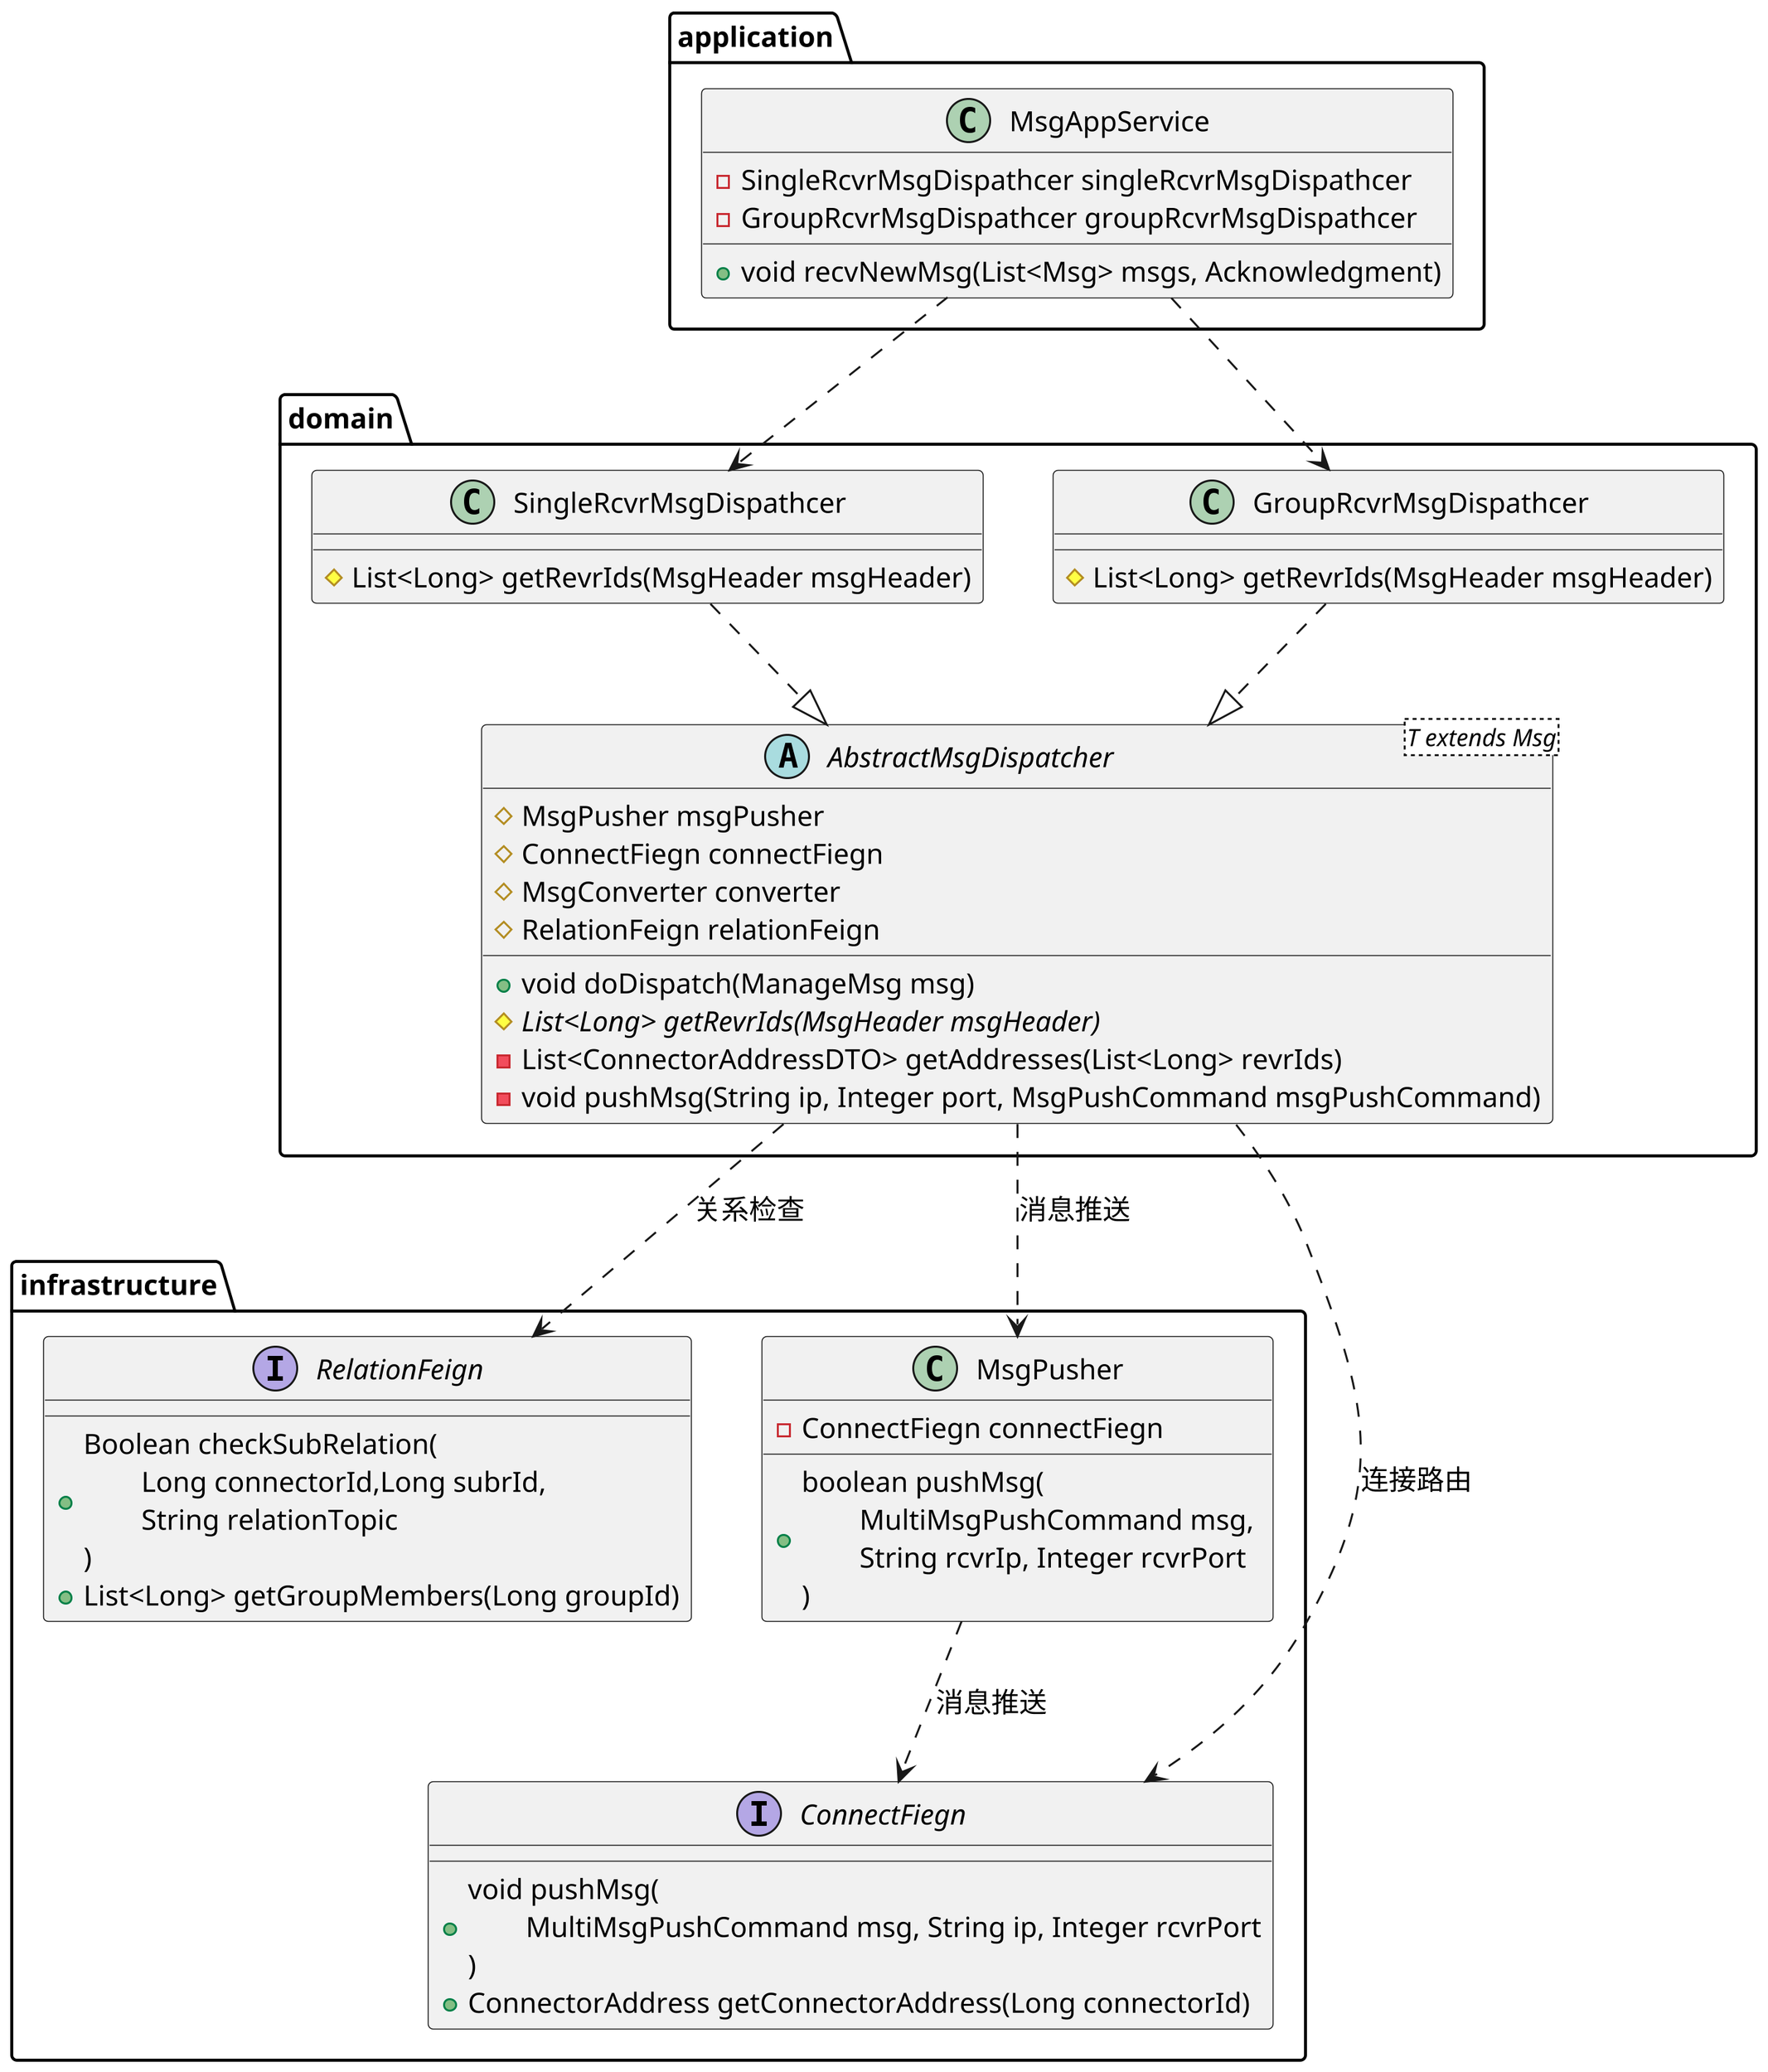 @startuml
'https://plantuml.com/sequence-diagram
skinparam shadowing false
skinparam defaultFontName xfonts-wqy
skinparam dpi 300
skinparam activity  {
    DiamondFontSize 14
    ArrowFontSize 14
    FontSize 14
}
package application {
    class MsgAppService {
        - SingleRcvrMsgDispathcer singleRcvrMsgDispathcer
        - GroupRcvrMsgDispathcer groupRcvrMsgDispathcer
        + void recvNewMsg(List<Msg> msgs, Acknowledgment)
    }
}

package domain {
    abstract class AbstractMsgDispatcher<T extends Msg> {
        # MsgPusher msgPusher
        # ConnectFiegn connectFiegn
        # MsgConverter converter
        # RelationFeign relationFeign
        + void doDispatch(ManageMsg msg)
        # {abstract} List<Long> getRevrIds(MsgHeader msgHeader)
        - List<ConnectorAddressDTO> getAddresses(List<Long> revrIds)
        - void pushMsg(String ip, Integer port, MsgPushCommand msgPushCommand)
    }

    class SingleRcvrMsgDispathcer{
        # List<Long> getRevrIds(MsgHeader msgHeader)
    }

    class GroupRcvrMsgDispathcer {
        # List<Long> getRevrIds(MsgHeader msgHeader)
    }
}

package infrastructure {
    interface RelationFeign {
        + Boolean checkSubRelation(\n\tLong connectorId,Long subrId,\n\tString relationTopic\n)
        + List<Long> getGroupMembers(Long groupId)
    }

    interface ConnectFiegn {
        + void pushMsg(\n\tMultiMsgPushCommand msg, String ip, Integer rcvrPort\n)
        + ConnectorAddress getConnectorAddress(Long connectorId)
    }

    class MsgPusher {
        - ConnectFiegn connectFiegn
        + boolean pushMsg(\n\tMultiMsgPushCommand msg, \n\tString rcvrIp, Integer rcvrPort\n)
    }
}

MsgAppService ..> SingleRcvrMsgDispathcer
MsgAppService ..> GroupRcvrMsgDispathcer

AbstractMsgDispatcher ..> MsgPusher: 消息推送
AbstractMsgDispatcher .> RelationFeign: 关系检查
AbstractMsgDispatcher .> ConnectFiegn: 连接路由

MsgPusher ..> ConnectFiegn: 消息推送

SingleRcvrMsgDispathcer ..|> AbstractMsgDispatcher
GroupRcvrMsgDispathcer ..|> AbstractMsgDispatcher

@enduml